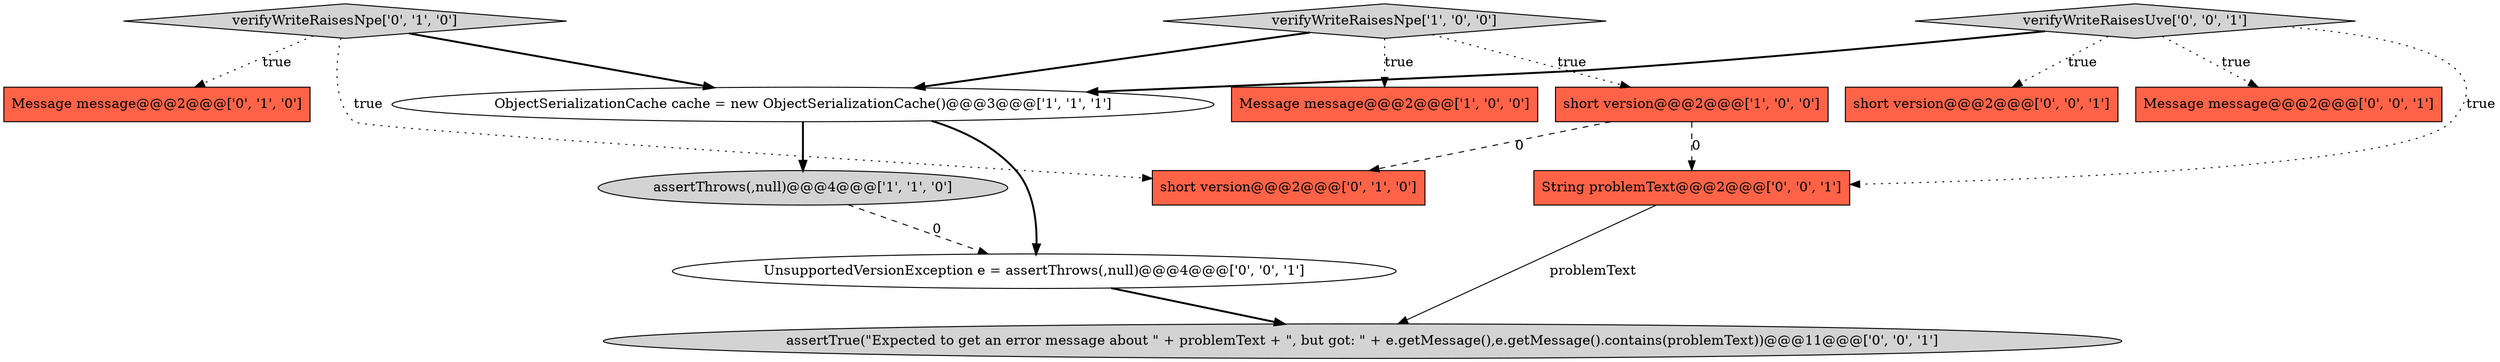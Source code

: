 digraph {
11 [style = filled, label = "String problemText@@@2@@@['0', '0', '1']", fillcolor = tomato, shape = box image = "AAA0AAABBB3BBB"];
4 [style = filled, label = "verifyWriteRaisesNpe['1', '0', '0']", fillcolor = lightgray, shape = diamond image = "AAA0AAABBB1BBB"];
5 [style = filled, label = "Message message@@@2@@@['0', '1', '0']", fillcolor = tomato, shape = box image = "AAA0AAABBB2BBB"];
0 [style = filled, label = "Message message@@@2@@@['1', '0', '0']", fillcolor = tomato, shape = box image = "AAA0AAABBB1BBB"];
10 [style = filled, label = "verifyWriteRaisesUve['0', '0', '1']", fillcolor = lightgray, shape = diamond image = "AAA0AAABBB3BBB"];
13 [style = filled, label = "UnsupportedVersionException e = assertThrows(,null)@@@4@@@['0', '0', '1']", fillcolor = white, shape = ellipse image = "AAA0AAABBB3BBB"];
9 [style = filled, label = "short version@@@2@@@['0', '0', '1']", fillcolor = tomato, shape = box image = "AAA0AAABBB3BBB"];
6 [style = filled, label = "verifyWriteRaisesNpe['0', '1', '0']", fillcolor = lightgray, shape = diamond image = "AAA0AAABBB2BBB"];
7 [style = filled, label = "short version@@@2@@@['0', '1', '0']", fillcolor = tomato, shape = box image = "AAA1AAABBB2BBB"];
2 [style = filled, label = "assertThrows(,null)@@@4@@@['1', '1', '0']", fillcolor = lightgray, shape = ellipse image = "AAA0AAABBB1BBB"];
8 [style = filled, label = "Message message@@@2@@@['0', '0', '1']", fillcolor = tomato, shape = box image = "AAA0AAABBB3BBB"];
12 [style = filled, label = "assertTrue(\"Expected to get an error message about \" + problemText + \", but got: \" + e.getMessage(),e.getMessage().contains(problemText))@@@11@@@['0', '0', '1']", fillcolor = lightgray, shape = ellipse image = "AAA0AAABBB3BBB"];
1 [style = filled, label = "ObjectSerializationCache cache = new ObjectSerializationCache()@@@3@@@['1', '1', '1']", fillcolor = white, shape = ellipse image = "AAA0AAABBB1BBB"];
3 [style = filled, label = "short version@@@2@@@['1', '0', '0']", fillcolor = tomato, shape = box image = "AAA1AAABBB1BBB"];
6->1 [style = bold, label=""];
10->8 [style = dotted, label="true"];
4->1 [style = bold, label=""];
1->2 [style = bold, label=""];
6->5 [style = dotted, label="true"];
13->12 [style = bold, label=""];
4->3 [style = dotted, label="true"];
11->12 [style = solid, label="problemText"];
10->1 [style = bold, label=""];
10->9 [style = dotted, label="true"];
10->11 [style = dotted, label="true"];
3->7 [style = dashed, label="0"];
2->13 [style = dashed, label="0"];
1->13 [style = bold, label=""];
3->11 [style = dashed, label="0"];
4->0 [style = dotted, label="true"];
6->7 [style = dotted, label="true"];
}
